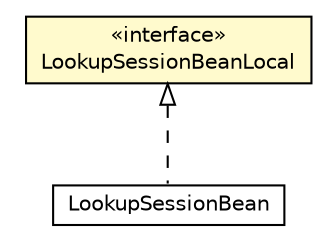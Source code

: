 #!/usr/local/bin/dot
#
# Class diagram 
# Generated by UMLGraph version R5_6-24-gf6e263 (http://www.umlgraph.org/)
#

digraph G {
	edge [fontname="Helvetica",fontsize=10,labelfontname="Helvetica",labelfontsize=10];
	node [fontname="Helvetica",fontsize=10,shape=plaintext];
	nodesep=0.25;
	ranksep=0.5;
	// org.unict.ing.pds.dhtdb.datamanager.lightBeans.LookupSessionBeanLocal
	c1695 [label=<<table title="org.unict.ing.pds.dhtdb.datamanager.lightBeans.LookupSessionBeanLocal" border="0" cellborder="1" cellspacing="0" cellpadding="2" port="p" bgcolor="lemonChiffon" href="./LookupSessionBeanLocal.html">
		<tr><td><table border="0" cellspacing="0" cellpadding="1">
<tr><td align="center" balign="center"> &#171;interface&#187; </td></tr>
<tr><td align="center" balign="center"> LookupSessionBeanLocal </td></tr>
		</table></td></tr>
		</table>>, URL="./LookupSessionBeanLocal.html", fontname="Helvetica", fontcolor="black", fontsize=10.0];
	// org.unict.ing.pds.dhtdb.datamanager.lightBeans.LookupSessionBean
	c1698 [label=<<table title="org.unict.ing.pds.dhtdb.datamanager.lightBeans.LookupSessionBean" border="0" cellborder="1" cellspacing="0" cellpadding="2" port="p" href="./LookupSessionBean.html">
		<tr><td><table border="0" cellspacing="0" cellpadding="1">
<tr><td align="center" balign="center"> LookupSessionBean </td></tr>
		</table></td></tr>
		</table>>, URL="./LookupSessionBean.html", fontname="Helvetica", fontcolor="black", fontsize=10.0];
	//org.unict.ing.pds.dhtdb.datamanager.lightBeans.LookupSessionBean implements org.unict.ing.pds.dhtdb.datamanager.lightBeans.LookupSessionBeanLocal
	c1695:p -> c1698:p [dir=back,arrowtail=empty,style=dashed];
}

